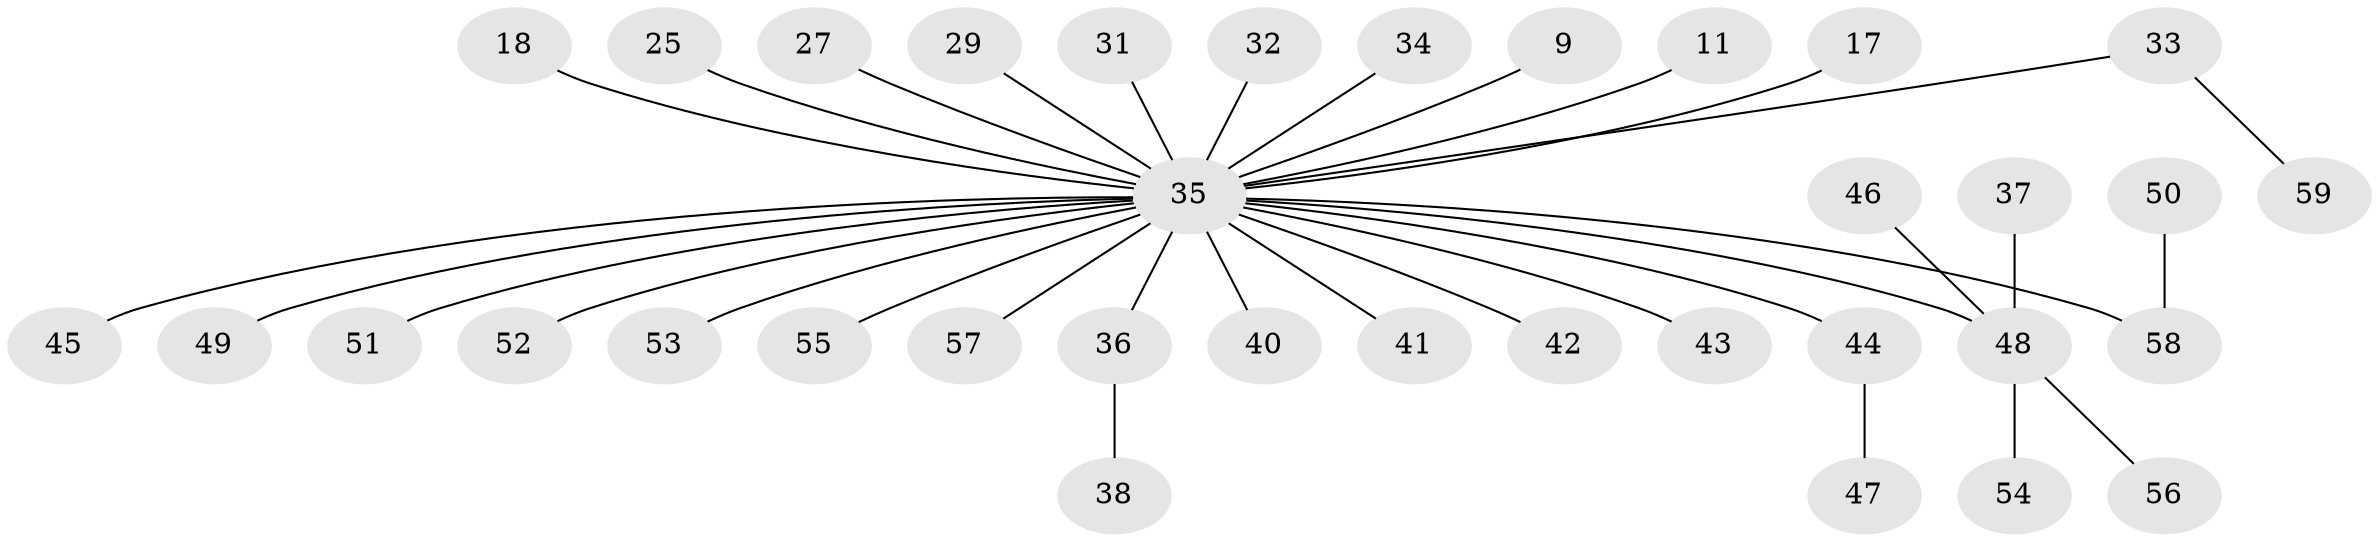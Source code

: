 // original degree distribution, {5: 0.03389830508474576, 4: 0.03389830508474576, 16: 0.01694915254237288, 2: 0.2033898305084746, 6: 0.01694915254237288, 1: 0.6440677966101694, 3: 0.03389830508474576, 8: 0.01694915254237288}
// Generated by graph-tools (version 1.1) at 2025/51/03/04/25 21:51:54]
// undirected, 35 vertices, 34 edges
graph export_dot {
graph [start="1"]
  node [color=gray90,style=filled];
  9;
  11 [super="+4"];
  17;
  18;
  25;
  27;
  29;
  31;
  32;
  33;
  34;
  35 [super="+16+20+26+30+8"];
  36;
  37;
  38;
  40;
  41;
  42;
  43;
  44;
  45;
  46;
  47;
  48 [super="+19+24+28+22"];
  49;
  50;
  51;
  52;
  53;
  54;
  55;
  56;
  57;
  58 [super="+15+21+39+23"];
  59;
  9 -- 35;
  11 -- 35;
  17 -- 35;
  18 -- 35;
  25 -- 35;
  27 -- 35;
  29 -- 35;
  31 -- 35;
  32 -- 35;
  33 -- 59;
  33 -- 35;
  34 -- 35;
  35 -- 51;
  35 -- 52;
  35 -- 43;
  35 -- 45;
  35 -- 40;
  35 -- 41;
  35 -- 42;
  35 -- 44;
  35 -- 49;
  35 -- 36;
  35 -- 48;
  35 -- 53;
  35 -- 55;
  35 -- 57;
  35 -- 58;
  36 -- 38;
  37 -- 48;
  44 -- 47;
  46 -- 48;
  48 -- 54;
  48 -- 56;
  50 -- 58;
}
